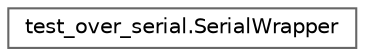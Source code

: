 digraph "Graphical Class Hierarchy"
{
 // LATEX_PDF_SIZE
  bgcolor="transparent";
  edge [fontname=Helvetica,fontsize=10,labelfontname=Helvetica,labelfontsize=10];
  node [fontname=Helvetica,fontsize=10,shape=box,height=0.2,width=0.4];
  rankdir="LR";
  Node0 [id="Node000000",label="test_over_serial.SerialWrapper",height=0.2,width=0.4,color="grey40", fillcolor="white", style="filled",URL="$classtest__over__serial_1_1_serial_wrapper.html",tooltip=" "];
}
